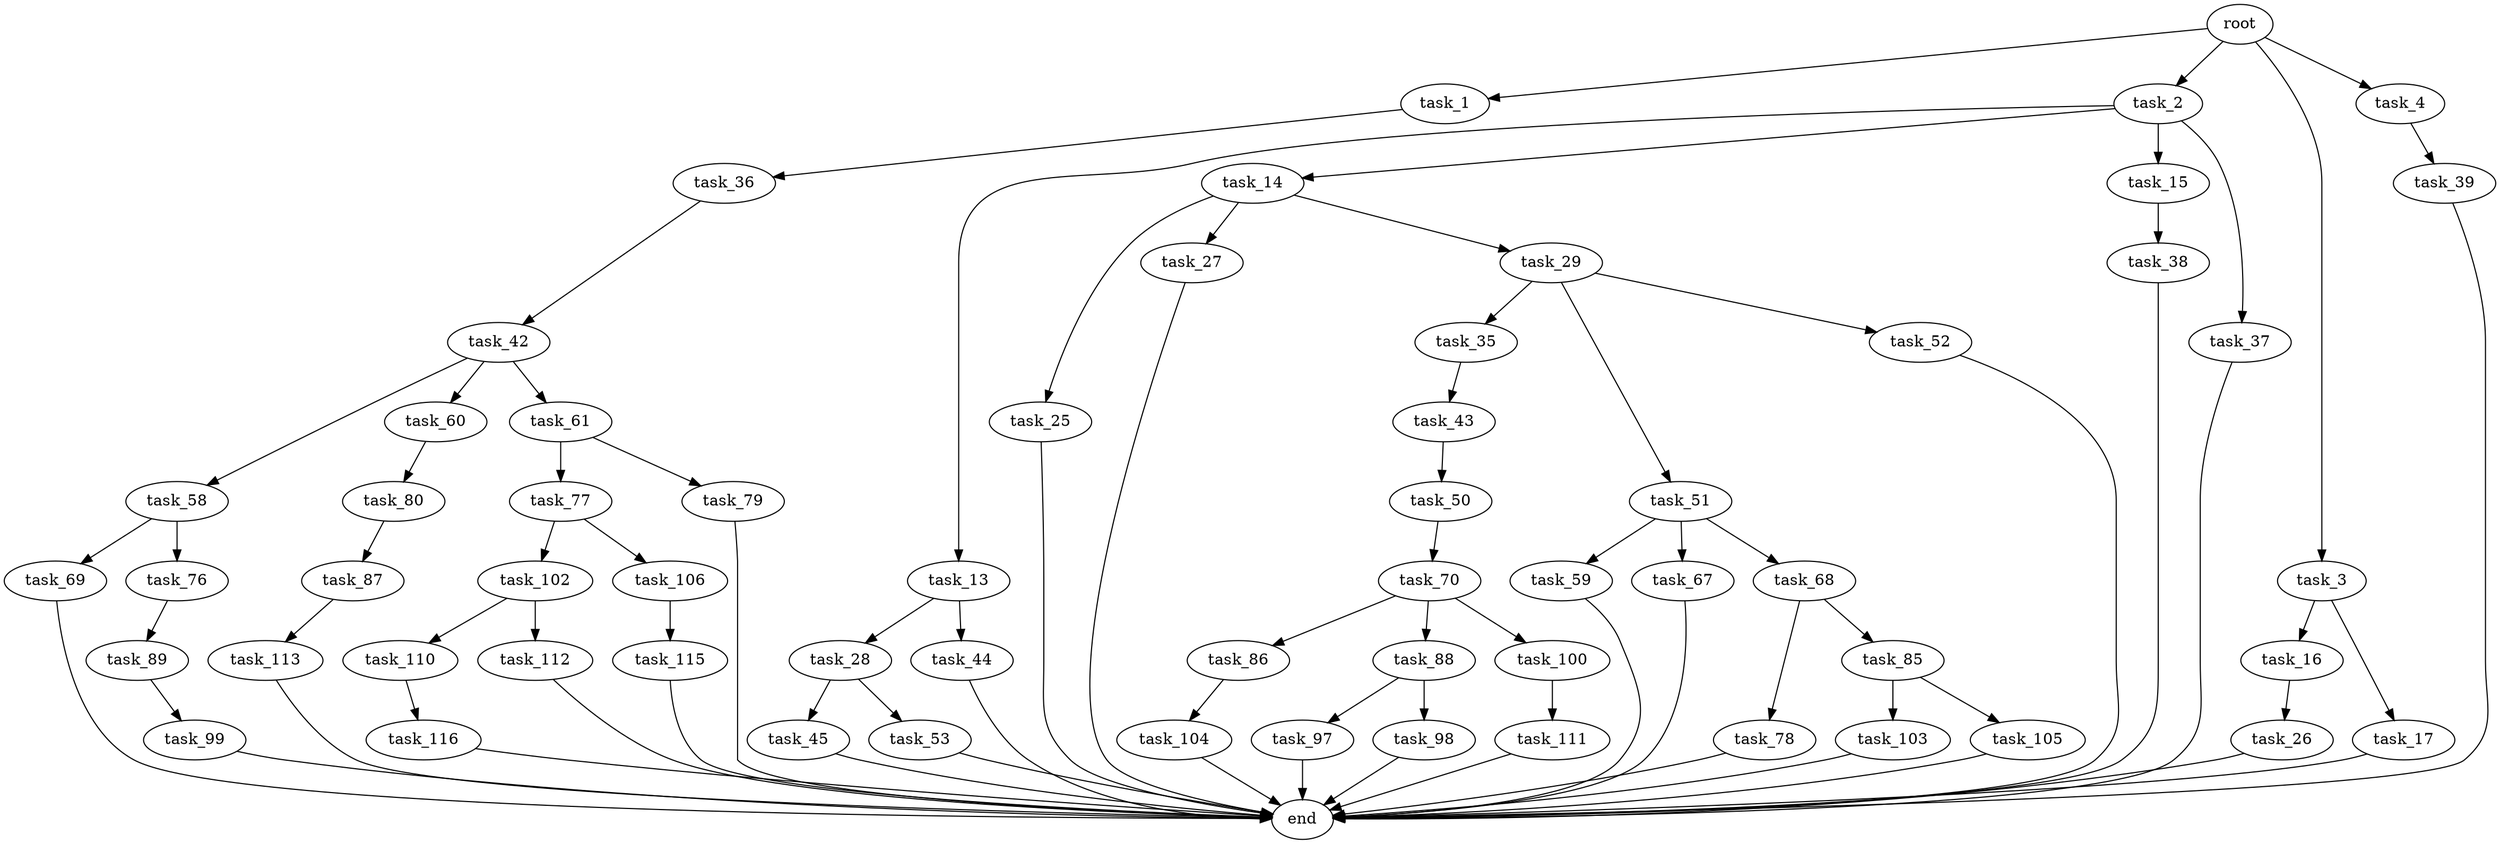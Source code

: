 digraph G {
  root [size="0.000000"];
  task_1 [size="5616376348.000000"];
  task_2 [size="193306171664.000000"];
  task_3 [size="1444666947.000000"];
  task_4 [size="368293445632.000000"];
  task_13 [size="134217728000.000000"];
  task_14 [size="36938035728.000000"];
  task_15 [size="28991029248.000000"];
  task_16 [size="524655841245.000000"];
  task_17 [size="8589934592.000000"];
  task_25 [size="3113187214.000000"];
  task_26 [size="91078889534.000000"];
  task_27 [size="68719476736.000000"];
  task_28 [size="68719476736.000000"];
  task_29 [size="46126357855.000000"];
  task_35 [size="16622403548.000000"];
  task_36 [size="782757789696.000000"];
  task_37 [size="42189031168.000000"];
  task_38 [size="9042475691.000000"];
  task_39 [size="549755813888.000000"];
  task_42 [size="533343267207.000000"];
  task_43 [size="588185036448.000000"];
  task_44 [size="231928233984.000000"];
  task_45 [size="18130589445.000000"];
  task_50 [size="1073741824000.000000"];
  task_51 [size="134217728000.000000"];
  task_52 [size="42840667646.000000"];
  task_53 [size="847415072529.000000"];
  task_58 [size="549755813888.000000"];
  task_59 [size="1073741824000.000000"];
  task_60 [size="28991029248.000000"];
  task_61 [size="225640504659.000000"];
  task_67 [size="1128073712255.000000"];
  task_68 [size="458229574458.000000"];
  task_69 [size="368293445632.000000"];
  task_70 [size="8589934592.000000"];
  task_76 [size="391223760907.000000"];
  task_77 [size="304756738673.000000"];
  task_78 [size="3297353509.000000"];
  task_79 [size="539122163403.000000"];
  task_80 [size="231928233984.000000"];
  task_85 [size="18972356472.000000"];
  task_86 [size="782757789696.000000"];
  task_87 [size="68719476736.000000"];
  task_88 [size="68719476736.000000"];
  task_89 [size="134217728000.000000"];
  task_97 [size="206044907866.000000"];
  task_98 [size="261422944820.000000"];
  task_99 [size="68719476736.000000"];
  task_100 [size="782757789696.000000"];
  task_102 [size="115804360372.000000"];
  task_103 [size="1073741824000.000000"];
  task_104 [size="42005566060.000000"];
  task_105 [size="42654812487.000000"];
  task_106 [size="40136319319.000000"];
  task_110 [size="6325887776.000000"];
  task_111 [size="826085245422.000000"];
  task_112 [size="223280888889.000000"];
  task_113 [size="4872889731.000000"];
  task_115 [size="8589934592.000000"];
  task_116 [size="231928233984.000000"];
  end [size="0.000000"];

  root -> task_1 [size="1.000000"];
  root -> task_2 [size="1.000000"];
  root -> task_3 [size="1.000000"];
  root -> task_4 [size="1.000000"];
  task_1 -> task_36 [size="134217728.000000"];
  task_2 -> task_13 [size="301989888.000000"];
  task_2 -> task_14 [size="301989888.000000"];
  task_2 -> task_15 [size="301989888.000000"];
  task_2 -> task_37 [size="301989888.000000"];
  task_3 -> task_16 [size="33554432.000000"];
  task_3 -> task_17 [size="33554432.000000"];
  task_4 -> task_39 [size="411041792.000000"];
  task_13 -> task_28 [size="209715200.000000"];
  task_13 -> task_44 [size="209715200.000000"];
  task_14 -> task_25 [size="838860800.000000"];
  task_14 -> task_27 [size="838860800.000000"];
  task_14 -> task_29 [size="838860800.000000"];
  task_15 -> task_38 [size="75497472.000000"];
  task_16 -> task_26 [size="411041792.000000"];
  task_17 -> end [size="1.000000"];
  task_25 -> end [size="1.000000"];
  task_26 -> end [size="1.000000"];
  task_27 -> end [size="1.000000"];
  task_28 -> task_45 [size="134217728.000000"];
  task_28 -> task_53 [size="134217728.000000"];
  task_29 -> task_35 [size="33554432.000000"];
  task_29 -> task_51 [size="33554432.000000"];
  task_29 -> task_52 [size="33554432.000000"];
  task_35 -> task_43 [size="838860800.000000"];
  task_36 -> task_42 [size="679477248.000000"];
  task_37 -> end [size="1.000000"];
  task_38 -> end [size="1.000000"];
  task_39 -> end [size="1.000000"];
  task_42 -> task_58 [size="411041792.000000"];
  task_42 -> task_60 [size="411041792.000000"];
  task_42 -> task_61 [size="411041792.000000"];
  task_43 -> task_50 [size="838860800.000000"];
  task_44 -> end [size="1.000000"];
  task_45 -> end [size="1.000000"];
  task_50 -> task_70 [size="838860800.000000"];
  task_51 -> task_59 [size="209715200.000000"];
  task_51 -> task_67 [size="209715200.000000"];
  task_51 -> task_68 [size="209715200.000000"];
  task_52 -> end [size="1.000000"];
  task_53 -> end [size="1.000000"];
  task_58 -> task_69 [size="536870912.000000"];
  task_58 -> task_76 [size="536870912.000000"];
  task_59 -> end [size="1.000000"];
  task_60 -> task_80 [size="75497472.000000"];
  task_61 -> task_77 [size="411041792.000000"];
  task_61 -> task_79 [size="411041792.000000"];
  task_67 -> end [size="1.000000"];
  task_68 -> task_78 [size="301989888.000000"];
  task_68 -> task_85 [size="301989888.000000"];
  task_69 -> end [size="1.000000"];
  task_70 -> task_86 [size="33554432.000000"];
  task_70 -> task_88 [size="33554432.000000"];
  task_70 -> task_100 [size="33554432.000000"];
  task_76 -> task_89 [size="301989888.000000"];
  task_77 -> task_102 [size="209715200.000000"];
  task_77 -> task_106 [size="209715200.000000"];
  task_78 -> end [size="1.000000"];
  task_79 -> end [size="1.000000"];
  task_80 -> task_87 [size="301989888.000000"];
  task_85 -> task_103 [size="301989888.000000"];
  task_85 -> task_105 [size="301989888.000000"];
  task_86 -> task_104 [size="679477248.000000"];
  task_87 -> task_113 [size="134217728.000000"];
  task_88 -> task_97 [size="134217728.000000"];
  task_88 -> task_98 [size="134217728.000000"];
  task_89 -> task_99 [size="209715200.000000"];
  task_97 -> end [size="1.000000"];
  task_98 -> end [size="1.000000"];
  task_99 -> end [size="1.000000"];
  task_100 -> task_111 [size="679477248.000000"];
  task_102 -> task_110 [size="134217728.000000"];
  task_102 -> task_112 [size="134217728.000000"];
  task_103 -> end [size="1.000000"];
  task_104 -> end [size="1.000000"];
  task_105 -> end [size="1.000000"];
  task_106 -> task_115 [size="33554432.000000"];
  task_110 -> task_116 [size="301989888.000000"];
  task_111 -> end [size="1.000000"];
  task_112 -> end [size="1.000000"];
  task_113 -> end [size="1.000000"];
  task_115 -> end [size="1.000000"];
  task_116 -> end [size="1.000000"];
}
